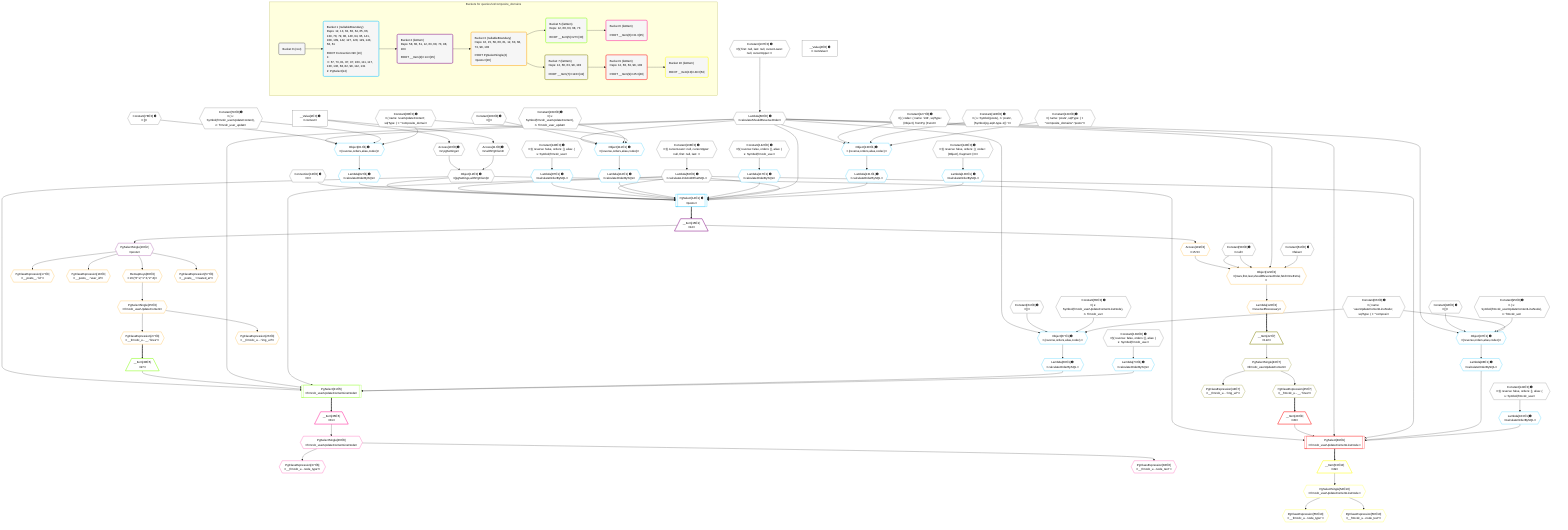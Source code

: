 %%{init: {'themeVariables': { 'fontSize': '12px'}}}%%
graph TD
    classDef path fill:#eee,stroke:#000,color:#000
    classDef plan fill:#fff,stroke-width:1px,color:#000
    classDef itemplan fill:#fff,stroke-width:2px,color:#000
    classDef unbatchedplan fill:#dff,stroke-width:1px,color:#000
    classDef sideeffectplan fill:#fcc,stroke-width:2px,color:#000
    classDef bucket fill:#f6f6f6,color:#000,stroke-width:2px,text-align:left


    %% plan dependencies
    Object12{{"Object[12∈0] ➊<br />ᐸ{pgSettings,withPgClient}ᐳ"}}:::plan
    Access10{{"Access[10∈0] ➊<br />ᐸ2.pgSettingsᐳ"}}:::plan
    Access11{{"Access[11∈0] ➊<br />ᐸ2.withPgClientᐳ"}}:::plan
    Access10 & Access11 --> Object12
    __Value2["__Value[2∈0] ➊<br />ᐸcontextᐳ"]:::plan
    __Value2 --> Access10
    __Value2 --> Access11
    Lambda60{{"Lambda[60∈0] ➊<br />ᐸcalculateShouldReverseOrderᐳ"}}:::plan
    Constant137{{"Constant[137∈0] ➊<br />ᐸ§{ first: null, last: null, cursorLower: null, cursorUpper: ᐳ"}}:::plan
    Constant137 --> Lambda60
    Lambda63{{"Lambda[63∈0] ➊<br />ᐸcalculateLimitAndOffsetSQLᐳ"}}:::plan
    Constant138{{"Constant[138∈0] ➊<br />ᐸ§{ cursorLower: null, cursorUpper: null, first: null, last: ᐳ"}}:::plan
    Constant138 --> Lambda63
    __Value4["__Value[4∈0] ➊<br />ᐸrootValueᐳ"]:::plan
    Connection13{{"Connection[13∈0] ➊<br />ᐸ9ᐳ"}}:::plan
    Constant58{{"Constant[58∈0] ➊<br />ᐸnullᐳ"}}:::plan
    Constant61{{"Constant[61∈0] ➊<br />ᐸfalseᐳ"}}:::plan
    Constant64{{"Constant[64∈0] ➊<br />ᐸ[]ᐳ"}}:::plan
    Constant65{{"Constant[65∈0] ➊<br />ᐸ{ s: Symbol(frmcdc_userUpdateContentLineNode), n: 'frmcdc_usᐳ"}}:::plan
    Constant66{{"Constant[66∈0] ➊<br />ᐸ{ name: 'userUpdateContentLineNode', sqlType: { t: '”composiᐳ"}}:::plan
    Constant78{{"Constant[78∈0] ➊<br />ᐸ[]ᐳ"}}:::plan
    Constant79{{"Constant[79∈0] ➊<br />ᐸ{ s: Symbol(frmcdc_userUpdateContent), n: 'frmcdc_user_updatᐳ"}}:::plan
    Constant80{{"Constant[80∈0] ➊<br />ᐸ{ name: 'userUpdateContent', sqlType: { t: '”composite_domaiᐳ"}}:::plan
    Constant94{{"Constant[94∈0] ➊<br />ᐸ[]ᐳ"}}:::plan
    Constant95{{"Constant[95∈0] ➊<br />ᐸ{ s: Symbol(frmcdc_userUpdateContentLineNode), n: 'frmcdc_usᐳ"}}:::plan
    Constant108{{"Constant[108∈0] ➊<br />ᐸ[]ᐳ"}}:::plan
    Constant109{{"Constant[109∈0] ➊<br />ᐸ{ s: Symbol(frmcdc_userUpdateContent), n: 'frmcdc_user_updatᐳ"}}:::plan
    Constant127{{"Constant[127∈0] ➊<br />ᐸ[ { codec: { name: 'int4', sqlType: [Object], fromPg: [Functᐳ"}}:::plan
    Constant128{{"Constant[128∈0] ➊<br />ᐸ{ s: Symbol(posts), n: 'posts', [Symbol(pg-sql2-type-1)]: 'Iᐳ"}}:::plan
    Constant129{{"Constant[129∈0] ➊<br />ᐸ{ name: 'posts', sqlType: { t: '”composite_domains”.”posts”'ᐳ"}}:::plan
    Constant139{{"Constant[139∈0] ➊<br />ᐸ§{ reverse: false, orders: [], alias: { s: Symbol(frmcdc_useᐳ"}}:::plan
    Constant140{{"Constant[140∈0] ➊<br />ᐸ§{ reverse: false, orders: [], alias: { s: Symbol(frmcdc_useᐳ"}}:::plan
    Constant141{{"Constant[141∈0] ➊<br />ᐸ§{ reverse: false, orders: [], alias: { s: Symbol(frmcdc_useᐳ"}}:::plan
    Constant142{{"Constant[142∈0] ➊<br />ᐸ§{ reverse: false, orders: [], alias: { s: Symbol(frmcdc_useᐳ"}}:::plan
    Constant143{{"Constant[143∈0] ➊<br />ᐸ§{ reverse: false, orders: [ { codec: [Object], fragment: [Oᐳ"}}:::plan
    PgSelect14[["PgSelect[14∈1] ➊<br />ᐸpostsᐳ"]]:::plan
    Lambda82{{"Lambda[82∈1] ➊<br />ᐸcalculateOrderBySQLᐳ"}}:::plan
    Lambda87{{"Lambda[87∈1] ➊<br />ᐸcalculateOrderBySQLᐳ"}}:::plan
    Lambda112{{"Lambda[112∈1] ➊<br />ᐸcalculateOrderBySQLᐳ"}}:::plan
    Lambda117{{"Lambda[117∈1] ➊<br />ᐸcalculateOrderBySQLᐳ"}}:::plan
    Lambda131{{"Lambda[131∈1] ➊<br />ᐸcalculateOrderBySQLᐳ"}}:::plan
    Lambda136{{"Lambda[136∈1] ➊<br />ᐸcalculateOrderBySQLᐳ"}}:::plan
    Object12 & Connection13 & Lambda63 & Lambda82 & Lambda87 & Lambda63 & Lambda112 & Lambda117 & Lambda60 & Lambda63 & Lambda131 & Lambda136 --> PgSelect14
    Object67{{"Object[67∈1] ➊<br />ᐸ{reverse,orders,alias,codec}ᐳ"}}:::plan
    Lambda60 & Constant64 & Constant65 & Constant66 --> Object67
    Object81{{"Object[81∈1] ➊<br />ᐸ{reverse,orders,alias,codec}ᐳ"}}:::plan
    Lambda60 & Constant78 & Constant79 & Constant80 --> Object81
    Object97{{"Object[97∈1] ➊<br />ᐸ{reverse,orders,alias,codec}ᐳ"}}:::plan
    Lambda60 & Constant94 & Constant95 & Constant66 --> Object97
    Object111{{"Object[111∈1] ➊<br />ᐸ{reverse,orders,alias,codec}ᐳ"}}:::plan
    Lambda60 & Constant108 & Constant109 & Constant80 --> Object111
    Object130{{"Object[130∈1] ➊<br />ᐸ{reverse,orders,alias,codec}ᐳ"}}:::plan
    Lambda60 & Constant127 & Constant128 & Constant129 --> Object130
    Lambda68{{"Lambda[68∈1] ➊<br />ᐸcalculateOrderBySQLᐳ"}}:::plan
    Object67 --> Lambda68
    Lambda73{{"Lambda[73∈1] ➊<br />ᐸcalculateOrderBySQLᐳ"}}:::plan
    Constant139 --> Lambda73
    Object81 --> Lambda82
    Constant140 --> Lambda87
    Lambda98{{"Lambda[98∈1] ➊<br />ᐸcalculateOrderBySQLᐳ"}}:::plan
    Object97 --> Lambda98
    Lambda103{{"Lambda[103∈1] ➊<br />ᐸcalculateOrderBySQLᐳ"}}:::plan
    Constant141 --> Lambda103
    Object111 --> Lambda112
    Constant142 --> Lambda117
    Object130 --> Lambda131
    Constant143 --> Lambda136
    __Item15[/"__Item[15∈2]<br />ᐸ14ᐳ"\]:::itemplan
    PgSelect14 ==> __Item15
    PgSelectSingle16{{"PgSelectSingle[16∈2]<br />ᐸpostsᐳ"}}:::plan
    __Item15 --> PgSelectSingle16
    Object121{{"Object[121∈3]<br />ᐸ{rows,first,last,shouldReverseOrder,fetchOneExtra}ᐳ"}}:::plan
    Access119{{"Access[119∈3]<br />ᐸ15.5ᐳ"}}:::plan
    Access119 & Constant58 & Constant58 & Lambda60 & Constant61 --> Object121
    PgClassExpression17{{"PgClassExpression[17∈3]<br />ᐸ__posts__.”id”ᐳ"}}:::plan
    PgSelectSingle16 --> PgClassExpression17
    PgClassExpression18{{"PgClassExpression[18∈3]<br />ᐸ__posts__.”user_id”ᐳ"}}:::plan
    PgSelectSingle16 --> PgClassExpression18
    PgSelectSingle25{{"PgSelectSingle[25∈3]<br />ᐸfrmcdc_userUpdateContentᐳ"}}:::plan
    RemapKeys88{{"RemapKeys[88∈3]<br />ᐸ16:{”0”:2,”1”:3,”2”:4}ᐳ"}}:::plan
    RemapKeys88 --> PgSelectSingle25
    PgClassExpression26{{"PgClassExpression[26∈3]<br />ᐸ__frmcdc_u....”img_url”ᐳ"}}:::plan
    PgSelectSingle25 --> PgClassExpression26
    PgClassExpression27{{"PgClassExpression[27∈3]<br />ᐸ__frmcdc_u...__.”lines”ᐳ"}}:::plan
    PgSelectSingle25 --> PgClassExpression27
    PgClassExpression57{{"PgClassExpression[57∈3]<br />ᐸ__posts__.”created_at”ᐳ"}}:::plan
    PgSelectSingle16 --> PgClassExpression57
    PgSelectSingle16 --> RemapKeys88
    __Item15 --> Access119
    Lambda122{{"Lambda[122∈3]<br />ᐸreverseIfNecessaryᐳ"}}:::plan
    Object121 --> Lambda122
    PgSelect31[["PgSelect[31∈5]<br />ᐸfrmcdc_userUpdateContentLineNodeᐳ"]]:::plan
    __Item30[/"__Item[30∈5]<br />ᐸ27ᐳ"\]:::itemplan
    Object12 & __Item30 & Lambda60 & Lambda63 & Lambda68 & Lambda73 --> PgSelect31
    PgClassExpression27 ==> __Item30
    __Item35[/"__Item[35∈6]<br />ᐸ31ᐳ"\]:::itemplan
    PgSelect31 ==> __Item35
    PgSelectSingle36{{"PgSelectSingle[36∈6]<br />ᐸfrmcdc_userUpdateContentLineNodeᐳ"}}:::plan
    __Item35 --> PgSelectSingle36
    PgClassExpression37{{"PgClassExpression[37∈6]<br />ᐸ__frmcdc_u...node_type”ᐳ"}}:::plan
    PgSelectSingle36 --> PgClassExpression37
    PgClassExpression38{{"PgClassExpression[38∈6]<br />ᐸ__frmcdc_u...node_text”ᐳ"}}:::plan
    PgSelectSingle36 --> PgClassExpression38
    __Item42[/"__Item[42∈7]<br />ᐸ122ᐳ"\]:::itemplan
    Lambda122 ==> __Item42
    PgSelectSingle43{{"PgSelectSingle[43∈7]<br />ᐸfrmcdc_userUpdateContentᐳ"}}:::plan
    __Item42 --> PgSelectSingle43
    PgClassExpression44{{"PgClassExpression[44∈7]<br />ᐸ__frmcdc_u....”img_url”ᐳ"}}:::plan
    PgSelectSingle43 --> PgClassExpression44
    PgClassExpression45{{"PgClassExpression[45∈7]<br />ᐸ__frmcdc_u...__.”lines”ᐳ"}}:::plan
    PgSelectSingle43 --> PgClassExpression45
    PgSelect49[["PgSelect[49∈9]<br />ᐸfrmcdc_userUpdateContentLineNodeᐳ"]]:::plan
    __Item48[/"__Item[48∈9]<br />ᐸ45ᐳ"\]:::itemplan
    Object12 & __Item48 & Lambda60 & Lambda63 & Lambda98 & Lambda103 --> PgSelect49
    PgClassExpression45 ==> __Item48
    __Item53[/"__Item[53∈10]<br />ᐸ49ᐳ"\]:::itemplan
    PgSelect49 ==> __Item53
    PgSelectSingle54{{"PgSelectSingle[54∈10]<br />ᐸfrmcdc_userUpdateContentLineNodeᐳ"}}:::plan
    __Item53 --> PgSelectSingle54
    PgClassExpression55{{"PgClassExpression[55∈10]<br />ᐸ__frmcdc_u...node_type”ᐳ"}}:::plan
    PgSelectSingle54 --> PgClassExpression55
    PgClassExpression56{{"PgClassExpression[56∈10]<br />ᐸ__frmcdc_u...node_text”ᐳ"}}:::plan
    PgSelectSingle54 --> PgClassExpression56

    %% define steps

    subgraph "Buckets for queries/v4/composite_domains"
    Bucket0("Bucket 0 (root)"):::bucket
    classDef bucket0 stroke:#696969
    class Bucket0,__Value2,__Value4,Access10,Access11,Object12,Connection13,Constant58,Lambda60,Constant61,Lambda63,Constant64,Constant65,Constant66,Constant78,Constant79,Constant80,Constant94,Constant95,Constant108,Constant109,Constant127,Constant128,Constant129,Constant137,Constant138,Constant139,Constant140,Constant141,Constant142,Constant143 bucket0
    Bucket1("Bucket 1 (nullableBoundary)<br />Deps: 12, 13, 63, 60, 64, 65, 66, 139, 78, 79, 80, 140, 94, 95, 141, 108, 109, 142, 127, 128, 129, 143, 58, 61<br /><br />ROOT Connectionᐸ9ᐳ[13]<br />1: <br />ᐳ: 67, 73, 81, 87, 97, 103, 111, 117, 130, 136, 68, 82, 98, 112, 131<br />2: PgSelect[14]"):::bucket
    classDef bucket1 stroke:#00bfff
    class Bucket1,PgSelect14,Object67,Lambda68,Lambda73,Object81,Lambda82,Lambda87,Object97,Lambda98,Lambda103,Object111,Lambda112,Lambda117,Object130,Lambda131,Lambda136 bucket1
    Bucket2("Bucket 2 (listItem)<br />Deps: 58, 60, 61, 12, 63, 68, 73, 98, 103<br /><br />ROOT __Item{2}ᐸ14ᐳ[15]"):::bucket
    classDef bucket2 stroke:#7f007f
    class Bucket2,__Item15,PgSelectSingle16 bucket2
    Bucket3("Bucket 3 (nullableBoundary)<br />Deps: 16, 15, 58, 60, 61, 12, 63, 68, 73, 98, 103<br /><br />ROOT PgSelectSingle{2}ᐸpostsᐳ[16]"):::bucket
    classDef bucket3 stroke:#ffa500
    class Bucket3,PgClassExpression17,PgClassExpression18,PgSelectSingle25,PgClassExpression26,PgClassExpression27,PgClassExpression57,RemapKeys88,Access119,Object121,Lambda122 bucket3
    Bucket5("Bucket 5 (listItem)<br />Deps: 12, 60, 63, 68, 73<br /><br />ROOT __Item{5}ᐸ27ᐳ[30]"):::bucket
    classDef bucket5 stroke:#7fff00
    class Bucket5,__Item30,PgSelect31 bucket5
    Bucket6("Bucket 6 (listItem)<br /><br />ROOT __Item{6}ᐸ31ᐳ[35]"):::bucket
    classDef bucket6 stroke:#ff1493
    class Bucket6,__Item35,PgSelectSingle36,PgClassExpression37,PgClassExpression38 bucket6
    Bucket7("Bucket 7 (listItem)<br />Deps: 12, 60, 63, 98, 103<br /><br />ROOT __Item{7}ᐸ122ᐳ[42]"):::bucket
    classDef bucket7 stroke:#808000
    class Bucket7,__Item42,PgSelectSingle43,PgClassExpression44,PgClassExpression45 bucket7
    Bucket9("Bucket 9 (listItem)<br />Deps: 12, 60, 63, 98, 103<br /><br />ROOT __Item{9}ᐸ45ᐳ[48]"):::bucket
    classDef bucket9 stroke:#ff0000
    class Bucket9,__Item48,PgSelect49 bucket9
    Bucket10("Bucket 10 (listItem)<br /><br />ROOT __Item{10}ᐸ49ᐳ[53]"):::bucket
    classDef bucket10 stroke:#ffff00
    class Bucket10,__Item53,PgSelectSingle54,PgClassExpression55,PgClassExpression56 bucket10
    Bucket0 --> Bucket1
    Bucket1 --> Bucket2
    Bucket2 --> Bucket3
    Bucket3 --> Bucket5 & Bucket7
    Bucket5 --> Bucket6
    Bucket7 --> Bucket9
    Bucket9 --> Bucket10
    end